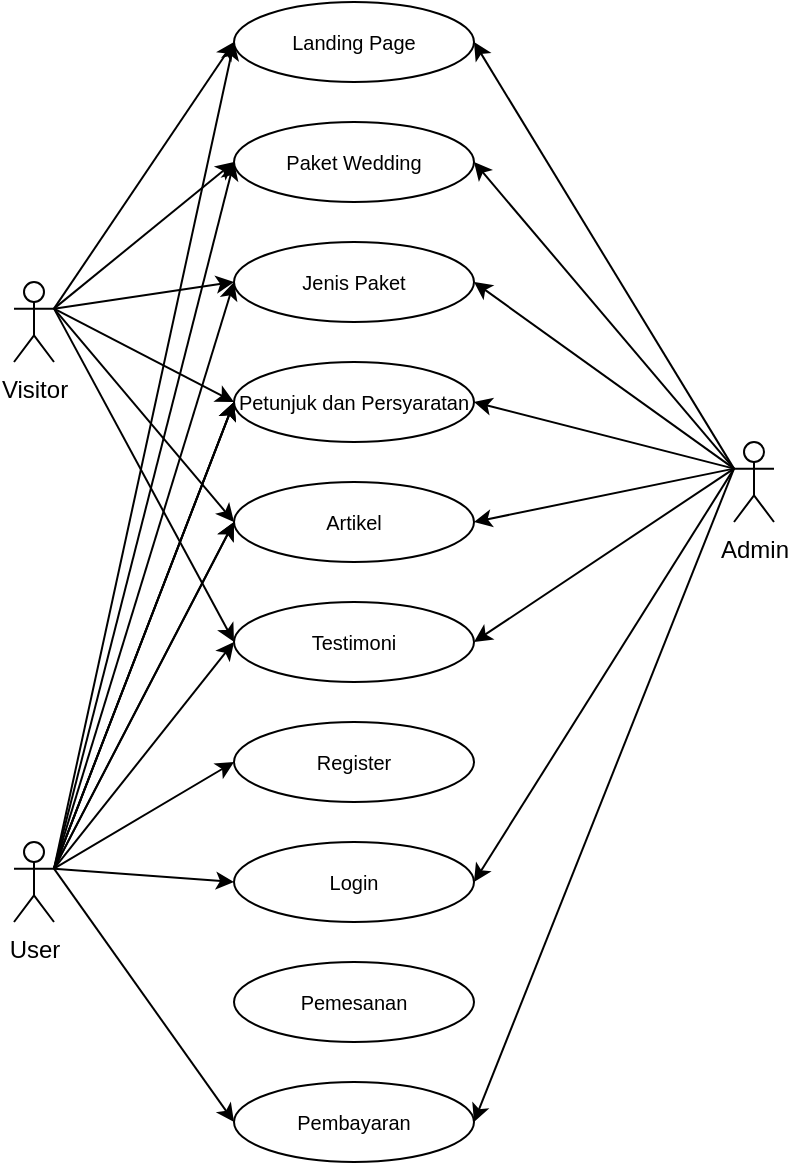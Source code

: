 <mxfile version="21.3.6" type="github">
  <diagram name="Page-1" id="W3-Q7zqjhLUKa1q0KoxK">
    <mxGraphModel dx="53" dy="560" grid="1" gridSize="10" guides="1" tooltips="1" connect="1" arrows="1" fold="1" page="1" pageScale="1" pageWidth="827" pageHeight="1169" math="0" shadow="0">
      <root>
        <mxCell id="0" />
        <mxCell id="1" parent="0" />
        <mxCell id="68ac-YHdikxbnGAt6BPG-159" value="User" style="shape=umlActor;verticalLabelPosition=bottom;verticalAlign=top;html=1;" parent="1" vertex="1">
          <mxGeometry x="870" y="560" width="20" height="40" as="geometry" />
        </mxCell>
        <mxCell id="68ac-YHdikxbnGAt6BPG-160" value="&lt;font style=&quot;font-size: 10px;&quot;&gt;Landing Page&lt;/font&gt;" style="ellipse;whiteSpace=wrap;html=1;" parent="1" vertex="1">
          <mxGeometry x="980" y="140" width="120" height="40" as="geometry" />
        </mxCell>
        <mxCell id="68ac-YHdikxbnGAt6BPG-161" value="&lt;font style=&quot;font-size: 10px;&quot;&gt;Paket Wedding&lt;/font&gt;" style="ellipse;whiteSpace=wrap;html=1;" parent="1" vertex="1">
          <mxGeometry x="980" y="200" width="120" height="40" as="geometry" />
        </mxCell>
        <mxCell id="68ac-YHdikxbnGAt6BPG-162" value="&lt;font style=&quot;font-size: 10px;&quot;&gt;Jenis Paket&lt;/font&gt;" style="ellipse;whiteSpace=wrap;html=1;" parent="1" vertex="1">
          <mxGeometry x="980" y="260" width="120" height="40" as="geometry" />
        </mxCell>
        <mxCell id="68ac-YHdikxbnGAt6BPG-163" value="&lt;font style=&quot;font-size: 10px;&quot;&gt;Login&lt;/font&gt;" style="ellipse;whiteSpace=wrap;html=1;" parent="1" vertex="1">
          <mxGeometry x="980" y="560" width="120" height="40" as="geometry" />
        </mxCell>
        <mxCell id="68ac-YHdikxbnGAt6BPG-164" value="&lt;font style=&quot;font-size: 10px;&quot;&gt;Petunjuk dan Persyaratan&lt;/font&gt;" style="ellipse;whiteSpace=wrap;html=1;" parent="1" vertex="1">
          <mxGeometry x="980" y="320" width="120" height="40" as="geometry" />
        </mxCell>
        <mxCell id="68ac-YHdikxbnGAt6BPG-165" value="&lt;font style=&quot;font-size: 10px;&quot;&gt;Testimoni&lt;/font&gt;" style="ellipse;whiteSpace=wrap;html=1;" parent="1" vertex="1">
          <mxGeometry x="980" y="440" width="120" height="40" as="geometry" />
        </mxCell>
        <mxCell id="68ac-YHdikxbnGAt6BPG-166" value="&lt;font style=&quot;font-size: 10px;&quot;&gt;Register&lt;/font&gt;" style="ellipse;whiteSpace=wrap;html=1;" parent="1" vertex="1">
          <mxGeometry x="980" y="500" width="120" height="40" as="geometry" />
        </mxCell>
        <mxCell id="68ac-YHdikxbnGAt6BPG-167" value="Visitor" style="shape=umlActor;verticalLabelPosition=bottom;verticalAlign=top;html=1;" parent="1" vertex="1">
          <mxGeometry x="870" y="280" width="20" height="40" as="geometry" />
        </mxCell>
        <mxCell id="68ac-YHdikxbnGAt6BPG-168" value="" style="endArrow=classic;html=1;rounded=0;exitX=1;exitY=0.333;exitDx=0;exitDy=0;exitPerimeter=0;entryX=0;entryY=0.5;entryDx=0;entryDy=0;" parent="1" source="68ac-YHdikxbnGAt6BPG-167" target="68ac-YHdikxbnGAt6BPG-160" edge="1">
          <mxGeometry width="50" height="50" relative="1" as="geometry">
            <mxPoint x="900" y="290" as="sourcePoint" />
            <mxPoint x="950" y="240" as="targetPoint" />
          </mxGeometry>
        </mxCell>
        <mxCell id="68ac-YHdikxbnGAt6BPG-169" value="" style="endArrow=classic;html=1;rounded=0;entryX=0;entryY=0.5;entryDx=0;entryDy=0;exitX=1;exitY=0.333;exitDx=0;exitDy=0;exitPerimeter=0;" parent="1" source="68ac-YHdikxbnGAt6BPG-167" target="68ac-YHdikxbnGAt6BPG-161" edge="1">
          <mxGeometry width="50" height="50" relative="1" as="geometry">
            <mxPoint x="890" y="290" as="sourcePoint" />
            <mxPoint x="1010" y="180" as="targetPoint" />
          </mxGeometry>
        </mxCell>
        <mxCell id="68ac-YHdikxbnGAt6BPG-170" value="" style="endArrow=classic;html=1;rounded=0;entryX=0;entryY=0.5;entryDx=0;entryDy=0;exitX=1;exitY=0.333;exitDx=0;exitDy=0;exitPerimeter=0;" parent="1" source="68ac-YHdikxbnGAt6BPG-167" target="68ac-YHdikxbnGAt6BPG-162" edge="1">
          <mxGeometry width="50" height="50" relative="1" as="geometry">
            <mxPoint x="890" y="290" as="sourcePoint" />
            <mxPoint x="1020" y="190" as="targetPoint" />
          </mxGeometry>
        </mxCell>
        <mxCell id="68ac-YHdikxbnGAt6BPG-171" value="" style="endArrow=classic;html=1;rounded=0;exitX=1;exitY=0.333;exitDx=0;exitDy=0;exitPerimeter=0;entryX=0;entryY=0.5;entryDx=0;entryDy=0;" parent="1" source="68ac-YHdikxbnGAt6BPG-167" target="68ac-YHdikxbnGAt6BPG-164" edge="1">
          <mxGeometry width="50" height="50" relative="1" as="geometry">
            <mxPoint x="920" y="323" as="sourcePoint" />
            <mxPoint x="1030" y="200" as="targetPoint" />
          </mxGeometry>
        </mxCell>
        <mxCell id="68ac-YHdikxbnGAt6BPG-172" value="" style="endArrow=classic;html=1;rounded=0;exitX=1;exitY=0.333;exitDx=0;exitDy=0;exitPerimeter=0;entryX=0;entryY=0.5;entryDx=0;entryDy=0;" parent="1" source="68ac-YHdikxbnGAt6BPG-167" target="68ac-YHdikxbnGAt6BPG-165" edge="1">
          <mxGeometry width="50" height="50" relative="1" as="geometry">
            <mxPoint x="930" y="333" as="sourcePoint" />
            <mxPoint x="1010" y="360" as="targetPoint" />
          </mxGeometry>
        </mxCell>
        <mxCell id="68ac-YHdikxbnGAt6BPG-173" value="&lt;font style=&quot;font-size: 10px;&quot;&gt;Artikel&lt;/font&gt;" style="ellipse;whiteSpace=wrap;html=1;" parent="1" vertex="1">
          <mxGeometry x="980" y="380" width="120" height="40" as="geometry" />
        </mxCell>
        <mxCell id="68ac-YHdikxbnGAt6BPG-174" value="" style="endArrow=classic;html=1;rounded=0;entryX=0;entryY=0.5;entryDx=0;entryDy=0;exitX=1;exitY=0.333;exitDx=0;exitDy=0;exitPerimeter=0;" parent="1" source="68ac-YHdikxbnGAt6BPG-167" target="68ac-YHdikxbnGAt6BPG-173" edge="1">
          <mxGeometry width="50" height="50" relative="1" as="geometry">
            <mxPoint x="900" y="300" as="sourcePoint" />
            <mxPoint x="990" y="330" as="targetPoint" />
          </mxGeometry>
        </mxCell>
        <mxCell id="68ac-YHdikxbnGAt6BPG-175" value="&lt;font style=&quot;font-size: 10px;&quot;&gt;Pembayaran&lt;/font&gt;" style="ellipse;whiteSpace=wrap;html=1;" parent="1" vertex="1">
          <mxGeometry x="980" y="680" width="120" height="40" as="geometry" />
        </mxCell>
        <mxCell id="68ac-YHdikxbnGAt6BPG-176" value="Admin" style="shape=umlActor;verticalLabelPosition=bottom;verticalAlign=top;html=1;" parent="1" vertex="1">
          <mxGeometry x="1230" y="360" width="20" height="40" as="geometry" />
        </mxCell>
        <mxCell id="68ac-YHdikxbnGAt6BPG-177" value="" style="endArrow=classic;html=1;rounded=0;entryX=0;entryY=0.5;entryDx=0;entryDy=0;exitX=1;exitY=0.333;exitDx=0;exitDy=0;exitPerimeter=0;" parent="1" source="68ac-YHdikxbnGAt6BPG-159" target="68ac-YHdikxbnGAt6BPG-163" edge="1">
          <mxGeometry width="50" height="50" relative="1" as="geometry">
            <mxPoint x="890" y="580" as="sourcePoint" />
            <mxPoint x="940" y="530" as="targetPoint" />
          </mxGeometry>
        </mxCell>
        <mxCell id="68ac-YHdikxbnGAt6BPG-178" value="" style="endArrow=classic;html=1;rounded=0;entryX=0;entryY=0.5;entryDx=0;entryDy=0;exitX=1;exitY=0.333;exitDx=0;exitDy=0;exitPerimeter=0;" parent="1" source="68ac-YHdikxbnGAt6BPG-159" target="68ac-YHdikxbnGAt6BPG-175" edge="1">
          <mxGeometry width="50" height="50" relative="1" as="geometry">
            <mxPoint x="900" y="583" as="sourcePoint" />
            <mxPoint x="990" y="590" as="targetPoint" />
          </mxGeometry>
        </mxCell>
        <mxCell id="68ac-YHdikxbnGAt6BPG-179" value="" style="endArrow=classic;html=1;rounded=0;entryX=0;entryY=0.5;entryDx=0;entryDy=0;exitX=1;exitY=0.333;exitDx=0;exitDy=0;exitPerimeter=0;" parent="1" source="68ac-YHdikxbnGAt6BPG-159" target="68ac-YHdikxbnGAt6BPG-165" edge="1">
          <mxGeometry width="50" height="50" relative="1" as="geometry">
            <mxPoint x="900" y="583" as="sourcePoint" />
            <mxPoint x="990" y="590" as="targetPoint" />
          </mxGeometry>
        </mxCell>
        <mxCell id="68ac-YHdikxbnGAt6BPG-180" value="" style="endArrow=classic;html=1;rounded=0;entryX=1;entryY=0.5;entryDx=0;entryDy=0;exitX=0;exitY=0.333;exitDx=0;exitDy=0;exitPerimeter=0;" parent="1" source="68ac-YHdikxbnGAt6BPG-176" target="68ac-YHdikxbnGAt6BPG-160" edge="1">
          <mxGeometry width="50" height="50" relative="1" as="geometry">
            <mxPoint x="1260" y="330" as="sourcePoint" />
            <mxPoint x="1310" y="280" as="targetPoint" />
          </mxGeometry>
        </mxCell>
        <mxCell id="68ac-YHdikxbnGAt6BPG-181" value="" style="endArrow=classic;html=1;rounded=0;entryX=1;entryY=0.5;entryDx=0;entryDy=0;exitX=0;exitY=0.333;exitDx=0;exitDy=0;exitPerimeter=0;" parent="1" source="68ac-YHdikxbnGAt6BPG-176" target="68ac-YHdikxbnGAt6BPG-165" edge="1">
          <mxGeometry width="50" height="50" relative="1" as="geometry">
            <mxPoint x="1270" y="340" as="sourcePoint" />
            <mxPoint x="1110" y="170" as="targetPoint" />
          </mxGeometry>
        </mxCell>
        <mxCell id="68ac-YHdikxbnGAt6BPG-182" value="" style="endArrow=classic;html=1;rounded=0;entryX=0;entryY=0.5;entryDx=0;entryDy=0;exitX=1;exitY=0.333;exitDx=0;exitDy=0;exitPerimeter=0;" parent="1" source="68ac-YHdikxbnGAt6BPG-159" target="68ac-YHdikxbnGAt6BPG-160" edge="1">
          <mxGeometry width="50" height="50" relative="1" as="geometry">
            <mxPoint x="880" y="550" as="sourcePoint" />
            <mxPoint x="990" y="170" as="targetPoint" />
          </mxGeometry>
        </mxCell>
        <mxCell id="68ac-YHdikxbnGAt6BPG-183" value="" style="endArrow=classic;html=1;rounded=0;entryX=0;entryY=0.5;entryDx=0;entryDy=0;exitX=1;exitY=0.333;exitDx=0;exitDy=0;exitPerimeter=0;" parent="1" source="68ac-YHdikxbnGAt6BPG-159" target="68ac-YHdikxbnGAt6BPG-161" edge="1">
          <mxGeometry width="50" height="50" relative="1" as="geometry">
            <mxPoint x="900" y="303" as="sourcePoint" />
            <mxPoint x="990" y="230" as="targetPoint" />
          </mxGeometry>
        </mxCell>
        <mxCell id="68ac-YHdikxbnGAt6BPG-184" value="" style="endArrow=classic;html=1;rounded=0;entryX=0;entryY=0.5;entryDx=0;entryDy=0;exitX=1;exitY=0.333;exitDx=0;exitDy=0;exitPerimeter=0;" parent="1" source="68ac-YHdikxbnGAt6BPG-159" target="68ac-YHdikxbnGAt6BPG-162" edge="1">
          <mxGeometry width="50" height="50" relative="1" as="geometry">
            <mxPoint x="880" y="550" as="sourcePoint" />
            <mxPoint x="990" y="290" as="targetPoint" />
          </mxGeometry>
        </mxCell>
        <mxCell id="68ac-YHdikxbnGAt6BPG-185" value="" style="endArrow=classic;html=1;rounded=0;entryX=0;entryY=0.5;entryDx=0;entryDy=0;exitX=1;exitY=0.333;exitDx=0;exitDy=0;exitPerimeter=0;" parent="1" source="68ac-YHdikxbnGAt6BPG-159" target="68ac-YHdikxbnGAt6BPG-164" edge="1">
          <mxGeometry width="50" height="50" relative="1" as="geometry">
            <mxPoint x="880" y="550" as="sourcePoint" />
            <mxPoint x="990" y="350" as="targetPoint" />
          </mxGeometry>
        </mxCell>
        <mxCell id="68ac-YHdikxbnGAt6BPG-186" value="" style="endArrow=classic;html=1;rounded=0;entryX=0;entryY=0.5;entryDx=0;entryDy=0;exitX=1;exitY=0.333;exitDx=0;exitDy=0;exitPerimeter=0;" parent="1" source="68ac-YHdikxbnGAt6BPG-159" target="68ac-YHdikxbnGAt6BPG-173" edge="1">
          <mxGeometry width="50" height="50" relative="1" as="geometry">
            <mxPoint x="880" y="550" as="sourcePoint" />
            <mxPoint x="990" y="410" as="targetPoint" />
          </mxGeometry>
        </mxCell>
        <mxCell id="68ac-YHdikxbnGAt6BPG-187" value="" style="endArrow=classic;html=1;rounded=0;entryX=0;entryY=0.5;entryDx=0;entryDy=0;exitX=1;exitY=0.333;exitDx=0;exitDy=0;exitPerimeter=0;" parent="1" source="68ac-YHdikxbnGAt6BPG-159" edge="1">
          <mxGeometry width="50" height="50" relative="1" as="geometry">
            <mxPoint x="880" y="550" as="sourcePoint" />
            <mxPoint x="980" y="400" as="targetPoint" />
          </mxGeometry>
        </mxCell>
        <mxCell id="68ac-YHdikxbnGAt6BPG-188" value="" style="endArrow=classic;html=1;rounded=0;entryX=0;entryY=0.5;entryDx=0;entryDy=0;exitX=1;exitY=0.333;exitDx=0;exitDy=0;exitPerimeter=0;" parent="1" source="68ac-YHdikxbnGAt6BPG-159" edge="1">
          <mxGeometry width="50" height="50" relative="1" as="geometry">
            <mxPoint x="880" y="550" as="sourcePoint" />
            <mxPoint x="980" y="340" as="targetPoint" />
          </mxGeometry>
        </mxCell>
        <mxCell id="68ac-YHdikxbnGAt6BPG-189" value="" style="endArrow=classic;html=1;rounded=0;entryX=0;entryY=0.5;entryDx=0;entryDy=0;exitX=1;exitY=0.333;exitDx=0;exitDy=0;exitPerimeter=0;" parent="1" source="68ac-YHdikxbnGAt6BPG-159" edge="1">
          <mxGeometry width="50" height="50" relative="1" as="geometry">
            <mxPoint x="880" y="550" as="sourcePoint" />
            <mxPoint x="980" y="340" as="targetPoint" />
          </mxGeometry>
        </mxCell>
        <mxCell id="68ac-YHdikxbnGAt6BPG-190" value="" style="endArrow=classic;html=1;rounded=0;entryX=1;entryY=0.5;entryDx=0;entryDy=0;exitX=0;exitY=0.333;exitDx=0;exitDy=0;exitPerimeter=0;" parent="1" source="68ac-YHdikxbnGAt6BPG-176" target="68ac-YHdikxbnGAt6BPG-161" edge="1">
          <mxGeometry width="50" height="50" relative="1" as="geometry">
            <mxPoint x="1290" y="353" as="sourcePoint" />
            <mxPoint x="1110" y="170" as="targetPoint" />
          </mxGeometry>
        </mxCell>
        <mxCell id="68ac-YHdikxbnGAt6BPG-191" value="" style="endArrow=classic;html=1;rounded=0;entryX=1;entryY=0.5;entryDx=0;entryDy=0;exitX=0;exitY=0.333;exitDx=0;exitDy=0;exitPerimeter=0;" parent="1" source="68ac-YHdikxbnGAt6BPG-176" target="68ac-YHdikxbnGAt6BPG-162" edge="1">
          <mxGeometry width="50" height="50" relative="1" as="geometry">
            <mxPoint x="1300" y="363" as="sourcePoint" />
            <mxPoint x="1120" y="180" as="targetPoint" />
          </mxGeometry>
        </mxCell>
        <mxCell id="68ac-YHdikxbnGAt6BPG-192" value="" style="endArrow=classic;html=1;rounded=0;entryX=1;entryY=0.5;entryDx=0;entryDy=0;exitX=0;exitY=0.333;exitDx=0;exitDy=0;exitPerimeter=0;" parent="1" source="68ac-YHdikxbnGAt6BPG-176" target="68ac-YHdikxbnGAt6BPG-164" edge="1">
          <mxGeometry width="50" height="50" relative="1" as="geometry">
            <mxPoint x="1310" y="373" as="sourcePoint" />
            <mxPoint x="1130" y="190" as="targetPoint" />
          </mxGeometry>
        </mxCell>
        <mxCell id="68ac-YHdikxbnGAt6BPG-193" value="" style="endArrow=classic;html=1;rounded=0;entryX=1;entryY=0.5;entryDx=0;entryDy=0;exitX=0;exitY=0.333;exitDx=0;exitDy=0;exitPerimeter=0;" parent="1" source="68ac-YHdikxbnGAt6BPG-176" target="68ac-YHdikxbnGAt6BPG-173" edge="1">
          <mxGeometry width="50" height="50" relative="1" as="geometry">
            <mxPoint x="1320" y="383" as="sourcePoint" />
            <mxPoint x="1140" y="200" as="targetPoint" />
          </mxGeometry>
        </mxCell>
        <mxCell id="68ac-YHdikxbnGAt6BPG-194" value="" style="endArrow=classic;html=1;rounded=0;entryX=1;entryY=0.5;entryDx=0;entryDy=0;exitX=0;exitY=0.333;exitDx=0;exitDy=0;exitPerimeter=0;" parent="1" source="68ac-YHdikxbnGAt6BPG-176" target="68ac-YHdikxbnGAt6BPG-163" edge="1">
          <mxGeometry width="50" height="50" relative="1" as="geometry">
            <mxPoint x="1340" y="403" as="sourcePoint" />
            <mxPoint x="1160" y="220" as="targetPoint" />
          </mxGeometry>
        </mxCell>
        <mxCell id="68ac-YHdikxbnGAt6BPG-195" value="" style="endArrow=classic;html=1;rounded=0;entryX=1;entryY=0.5;entryDx=0;entryDy=0;exitX=0;exitY=0.333;exitDx=0;exitDy=0;exitPerimeter=0;" parent="1" source="68ac-YHdikxbnGAt6BPG-176" target="68ac-YHdikxbnGAt6BPG-175" edge="1">
          <mxGeometry width="50" height="50" relative="1" as="geometry">
            <mxPoint x="1350" y="413" as="sourcePoint" />
            <mxPoint x="1170" y="230" as="targetPoint" />
          </mxGeometry>
        </mxCell>
        <mxCell id="68ac-YHdikxbnGAt6BPG-196" value="&lt;font style=&quot;font-size: 10px;&quot;&gt;Pemesanan&lt;/font&gt;" style="ellipse;whiteSpace=wrap;html=1;" parent="1" vertex="1">
          <mxGeometry x="980" y="620" width="120" height="40" as="geometry" />
        </mxCell>
        <mxCell id="JkCuVldubkpU6-L07YxO-1" value="" style="endArrow=classic;html=1;rounded=0;exitX=1;exitY=0.333;exitDx=0;exitDy=0;exitPerimeter=0;entryX=0;entryY=0.5;entryDx=0;entryDy=0;" edge="1" parent="1" source="68ac-YHdikxbnGAt6BPG-159" target="68ac-YHdikxbnGAt6BPG-166">
          <mxGeometry width="50" height="50" relative="1" as="geometry">
            <mxPoint x="900" y="303" as="sourcePoint" />
            <mxPoint x="990" y="470" as="targetPoint" />
          </mxGeometry>
        </mxCell>
      </root>
    </mxGraphModel>
  </diagram>
</mxfile>
